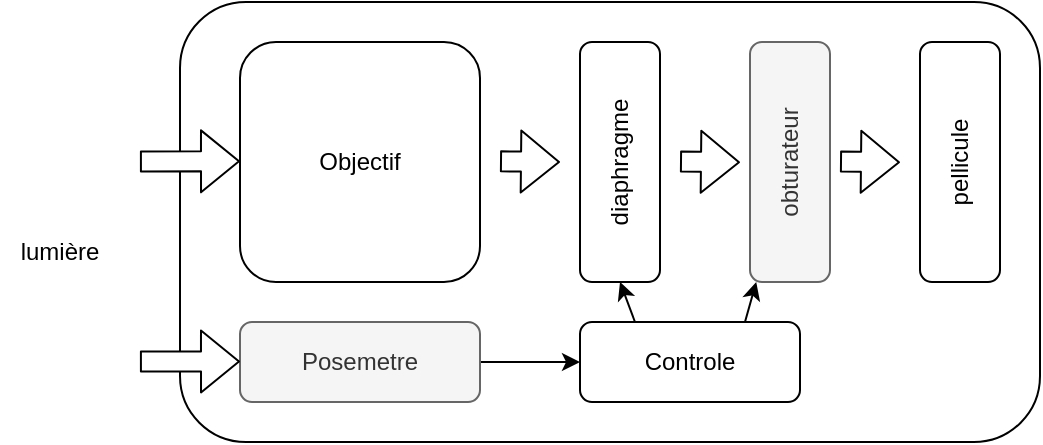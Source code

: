 <mxfile>
    <diagram id="JIQLTeoxZ5KubkNWCCXK" name="Page-1">
        <mxGraphModel dx="646" dy="445" grid="1" gridSize="10" guides="1" tooltips="1" connect="1" arrows="1" fold="1" page="1" pageScale="1" pageWidth="850" pageHeight="1100" math="0" shadow="0">
            <root>
                <mxCell id="0"/>
                <mxCell id="1" parent="0"/>
                <mxCell id="8" value="" style="rounded=1;whiteSpace=wrap;html=1;" vertex="1" parent="1">
                    <mxGeometry x="100" y="70" width="430" height="220" as="geometry"/>
                </mxCell>
                <mxCell id="2" value="Objectif" style="rounded=1;whiteSpace=wrap;html=1;" vertex="1" parent="1">
                    <mxGeometry x="130" y="90" width="120" height="120" as="geometry"/>
                </mxCell>
                <mxCell id="3" value="diaphragme" style="rounded=1;whiteSpace=wrap;html=1;horizontal=0;" vertex="1" parent="1">
                    <mxGeometry x="300" y="90" width="40" height="120" as="geometry"/>
                </mxCell>
                <mxCell id="5" value="obturateur" style="rounded=1;whiteSpace=wrap;html=1;horizontal=0;fillColor=#f5f5f5;fontColor=#333333;strokeColor=#666666;" vertex="1" parent="1">
                    <mxGeometry x="385" y="90" width="40" height="120" as="geometry"/>
                </mxCell>
                <mxCell id="11" style="edgeStyle=none;html=1;exitX=1;exitY=0.5;exitDx=0;exitDy=0;entryX=0;entryY=0.5;entryDx=0;entryDy=0;" edge="1" parent="1" source="6" target="7">
                    <mxGeometry relative="1" as="geometry"/>
                </mxCell>
                <mxCell id="6" value="&lt;span&gt;Posemetre&lt;/span&gt;" style="rounded=1;whiteSpace=wrap;html=1;labelBackgroundColor=none;fillColor=#f5f5f5;fontColor=#333333;strokeColor=#666666;" vertex="1" parent="1">
                    <mxGeometry x="130" y="230" width="120" height="40" as="geometry"/>
                </mxCell>
                <mxCell id="13" style="edgeStyle=none;html=1;exitX=0.75;exitY=0;exitDx=0;exitDy=0;" edge="1" parent="1" source="7" target="5">
                    <mxGeometry relative="1" as="geometry"/>
                </mxCell>
                <mxCell id="7" value="Controle" style="rounded=1;whiteSpace=wrap;html=1;" vertex="1" parent="1">
                    <mxGeometry x="300" y="230" width="110" height="40" as="geometry"/>
                </mxCell>
                <mxCell id="12" style="edgeStyle=none;html=1;exitX=0.25;exitY=0;exitDx=0;exitDy=0;entryX=0.5;entryY=1;entryDx=0;entryDy=0;" edge="1" parent="1" source="7" target="3">
                    <mxGeometry relative="1" as="geometry">
                        <mxPoint x="290" y="220" as="targetPoint"/>
                    </mxGeometry>
                </mxCell>
                <mxCell id="14" value="" style="shape=flexArrow;endArrow=classic;html=1;entryX=0.917;entryY=0.583;entryDx=0;entryDy=0;entryPerimeter=0;fillColor=default;" edge="1" parent="1">
                    <mxGeometry width="50" height="50" relative="1" as="geometry">
                        <mxPoint x="79.96" y="149.7" as="sourcePoint"/>
                        <mxPoint x="130.0" y="149.66" as="targetPoint"/>
                    </mxGeometry>
                </mxCell>
                <mxCell id="15" value="" style="shape=flexArrow;endArrow=classic;html=1;fillColor=default;" edge="1" parent="1">
                    <mxGeometry width="50" height="50" relative="1" as="geometry">
                        <mxPoint x="260" y="149.66" as="sourcePoint"/>
                        <mxPoint x="290" y="149.96" as="targetPoint"/>
                    </mxGeometry>
                </mxCell>
                <mxCell id="16" value="" style="shape=flexArrow;endArrow=classic;html=1;fillColor=default;" edge="1" parent="1">
                    <mxGeometry width="50" height="50" relative="1" as="geometry">
                        <mxPoint x="350" y="149.8" as="sourcePoint"/>
                        <mxPoint x="380" y="150.1" as="targetPoint"/>
                    </mxGeometry>
                </mxCell>
                <mxCell id="17" value="" style="shape=flexArrow;endArrow=classic;html=1;fillColor=default;" edge="1" parent="1">
                    <mxGeometry width="50" height="50" relative="1" as="geometry">
                        <mxPoint x="430" y="149.8" as="sourcePoint"/>
                        <mxPoint x="460" y="150.1" as="targetPoint"/>
                    </mxGeometry>
                </mxCell>
                <mxCell id="18" value="pellicule" style="rounded=1;whiteSpace=wrap;html=1;horizontal=0;" vertex="1" parent="1">
                    <mxGeometry x="470" y="90" width="40" height="120" as="geometry"/>
                </mxCell>
                <mxCell id="19" value="lumière" style="text;html=1;align=center;verticalAlign=middle;whiteSpace=wrap;rounded=0;" vertex="1" parent="1">
                    <mxGeometry x="10" y="180" width="60" height="30" as="geometry"/>
                </mxCell>
                <mxCell id="20" value="" style="shape=flexArrow;endArrow=classic;html=1;entryX=0.917;entryY=0.583;entryDx=0;entryDy=0;entryPerimeter=0;fillColor=default;" edge="1" parent="1">
                    <mxGeometry width="50" height="50" relative="1" as="geometry">
                        <mxPoint x="79.96" y="249.75" as="sourcePoint"/>
                        <mxPoint x="130.0" y="249.71" as="targetPoint"/>
                    </mxGeometry>
                </mxCell>
            </root>
        </mxGraphModel>
    </diagram>
</mxfile>